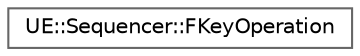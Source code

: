 digraph "Graphical Class Hierarchy"
{
 // INTERACTIVE_SVG=YES
 // LATEX_PDF_SIZE
  bgcolor="transparent";
  edge [fontname=Helvetica,fontsize=10,labelfontname=Helvetica,labelfontsize=10];
  node [fontname=Helvetica,fontsize=10,shape=box,height=0.2,width=0.4];
  rankdir="LR";
  Node0 [id="Node000000",label="UE::Sequencer::FKeyOperation",height=0.2,width=0.4,color="grey40", fillcolor="white", style="filled",URL="$d6/d81/structUE_1_1Sequencer_1_1FKeyOperation.html",tooltip="Structure defining an opeartion that should add keys to a track."];
}

